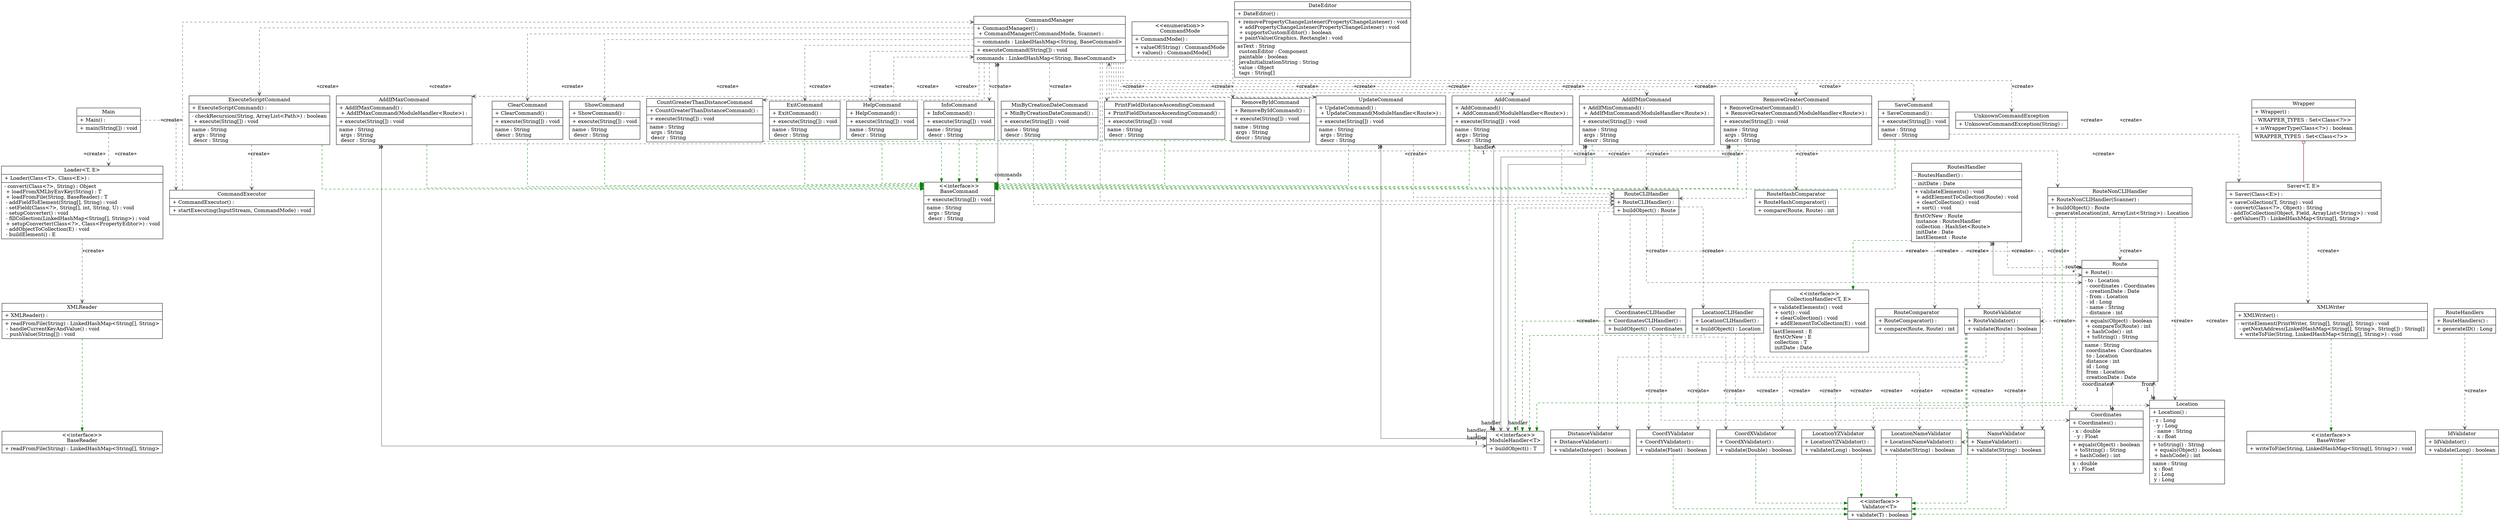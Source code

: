 digraph "src" {

splines  = ortho;
fontname = "Inconsolata";

node [colorscheme = ylgnbu4];
edge [colorscheme = dark28, dir = both];

AddCommand                         [shape = record, pos = "38.342,14.354!"   , label = "{ AddCommand | + AddCommand() : \l + AddCommand(ModuleHandler\<Route\>) : \l|+ execute(String[]) : void\l| name : String\l  args : String\l  descr : String\l }"];
AddIfMaxCommand                    [shape = record, pos = "28.620,14.354!"   , label = "{ AddIfMaxCommand | + AddIfMaxCommand() : \l + AddIfMaxCommand(ModuleHandler\<Route\>) : \l|+ execute(String[]) : void\l| name : String\l  args : String\l  descr : String\l }"];
AddIfMinCommand                    [shape = record, pos = "33.509,14.354!"   , label = "{ AddIfMinCommand | + AddIfMinCommand() : \l + AddIfMinCommand(ModuleHandler\<Route\>) : \l|+ execute(String[]) : void\l| name : String\l  args : String\l  descr : String\l }"];
BaseCommand                        [shape = record, pos = "76.690,19.736!"   , label = "{ \<\<interface\>\>\nBaseCommand | + execute(String[]) : void\l| name : String\l  args : String\l  descr : String\l }"];
BaseReader                         [shape = record, pos = "47.204,33.979!"   , label = "{ \<\<interface\>\>\nBaseReader | + readFromFile(String) : LinkedHashMap\<String[], String\>\l }"];
BaseWriter                         [shape = record, pos = "92.827,33.979!"   , label = "{ \<\<interface\>\>\nBaseWriter | + writeToFile(String, LinkedHashMap\<String[], String\>) : void\l }"];
ClearCommand                       [shape = record, pos = "80.262,14.021!"   , label = "{ ClearCommand | + ClearCommand() : \l|+ execute(String[]) : void\l| name : String\l  descr : String\l }"];
"CollectionHandler<T, E>"          [shape = record, pos = "14.130,20.403!"   , label = "{ \<\<interface\>\>\nCollectionHandler\<T, E\> | + validateElements() : void\l + sort() : void\l + clearCollection() : void\l + addElementToCollection(E) : void\l| lastElement : E\l  firstOrNew : E\l  collection : T\l  initDate : Date\l }"];
CommandExecutor                    [shape = record, pos = "40.741,19.403!"   , label = "{ CommandExecutor | + CommandExecutor() : \l|+ startExecuting(InputStream, CommandMode) : void\l }"];
CommandManager                     [shape = record, pos = "57.589,10.125!"   , label = "{ CommandManager | + CommandManager() : \l + CommandManager(CommandMode, Scanner) : \l|~ commands : LinkedHashMap\<String, BaseCommand\>\l|+ executeCommand(String[]) : void\l| commands : LinkedHashMap\<String, BaseCommand\>\l }"];
CommandMode                        [shape = record, pos = "4.250,4.486!"     , label = "{ \<\<enumeration\>\>\nCommandMode | + CommandMode() : \l|+ valueOf(String) : CommandMode\l + values() : CommandMode[]\l }"];
CoordXValidator                    [shape = record, pos = "9.028,34.167!"    , label = "{ CoordXValidator | + CoordXValidator() : \l|+ validate(Double) : boolean\l }"];
CoordYValidator                    [shape = record, pos = "3.112,34.167!"    , label = "{ CoordYValidator | + CoordYValidator() : \l|+ validate(Float) : boolean\l }"];
Coordinates                        [shape = record, pos = "-0.596,35.208!"   , label = "{ Coordinates | + Coordinates() : \l|- x : double\l - y : Float\l|+ equals(Object) : boolean\l + toString() : String\l + hashCode() : int\l| x : double\l  y : Float\l }"];
CoordinatesCLIHandler              [shape = record, pos = "14.589,26.750!"   , label = "{ CoordinatesCLIHandler | + CoordinatesCLIHandler() : \l|+ buildObject() : Coordinates\l }"];
CountGreaterThanDistanceCommand    [shape = record, pos = "56.776,14.188!"   , label = "{ CountGreaterThanDistanceCommand | + CountGreaterThanDistanceCommand() : \l|+ execute(String[]) : void\l| name : String\l  args : String\l  descr : String\l }"];
DateEditor                         [shape = record, pos = "-2.431,4.486!"    , label = "{ DateEditor | + DateEditor() : \l|+ removePropertyChangeListener(PropertyChangeListener) : void\l + addPropertyChangeListener(PropertyChangeListener) : void\l + supportsCustomEditor() : boolean\l + paintValue(Graphics, Rectangle) : void\l| asText : String\l  customEditor : Component\l  paintable : boolean\l  javaInitializationString : String\l  value : Object\l  tags : String[]\l }"];
DistanceValidator                  [shape = record, pos = "18.089,26.750!"   , label = "{ DistanceValidator | + DistanceValidator() : \l|+ validate(Integer) : boolean\l }"];
ExecuteScriptCommand               [shape = record, pos = "51.582,14.354!"   , label = "{ ExecuteScriptCommand | + ExecuteScriptCommand() : \l|- checkRecursion(String, ArrayList\<Path\>) : boolean\l + execute(String[]) : void\l| name : String\l  args : String\l  descr : String\l }"];
ExitCommand                        [shape = record, pos = "87.304,14.021!"   , label = "{ ExitCommand | + ExitCommand() : \l|+ execute(String[]) : void\l| name : String\l  descr : String\l }"];
HelpCommand                        [shape = record, pos = "75.115,7.069!"    , label = "{ HelpCommand | + HelpCommand() : \l|+ execute(String[]) : void\l| name : String\l  descr : String\l }"];
IdValidator                        [shape = record, pos = "77.037,34.167!"   , label = "{ IdValidator | + IdValidator() : \l|+ validate(Long) : boolean\l }"];
InfoCommand                        [shape = record, pos = "66.943,14.021!"   , label = "{ InfoCommand | + InfoCommand() : \l|+ execute(String[]) : void\l| name : String\l  descr : String\l }"];
"Loader<T, E>"                     [shape = record, pos = "47.176,20.903!"   , label = "{ Loader\<T, E\> | + Loader(Class\<T\>, Class\<E\>) : \l|- convert(Class\<?\>, String) : Object\l + loadFromXMLbyEnvKey(String) : T\l + loadFromFile(String, BaseReader) : T\l - addFieldToElement(String[], String) : void\l - setField(Class\<?\>, String[], int, String, U) : void\l - setupConverter() : void\l - fillCollection(LinkedHashMap\<String[], String\>) : void\l + setupConverter(Class\<?\>, Class\<PropertyEditor\>) : void\l - addObjectToCollection(E) : void\l - buildElement() : E\l }"];
Location                           [shape = record, pos = "6.056,35.875!"    , label = "{ Location | + Location() : \l|- z : Long\l - y : Long\l - name : String\l - x : float\l|+ toString() : String\l + equals(Object) : boolean\l + hashCode() : int\l| name : String\l  x : float\l  z : Long\l  y : Long\l }"];
LocationCLIHandler                 [shape = record, pos = "21.237,26.750!"   , label = "{ LocationCLIHandler | + LocationCLIHandler() : \l|+ buildObject() : Location\l }"];
LocationNameValidator              [shape = record, pos = "73.537,34.167!"   , label = "{ LocationNameValidator | + LocationNameValidator() : \l|+ validate(String) : boolean\l }"];
LocationYZValidator                [shape = record, pos = "14.738,34.167!"   , label = "{ LocationYZValidator | + LocationYZValidator() : \l|+ validate(Long) : boolean\l }"];
Main                               [shape = record, pos = "48.998,13.667!"   , label = "{ Main | + Main() : \l|+ main(String[]) : void\l }"];
MinByCreationDateCommand           [shape = record, pos = "72.665,14.021!"   , label = "{ MinByCreationDateCommand | + MinByCreationDateCommand() : \l|+ execute(String[]) : void\l| name : String\l  descr : String\l }"];
"ModuleHandler<T>"                 [shape = record, pos = "26.875,33.979!"   , label = "{ \<\<interface\>\>\nModuleHandler\<T\> | + buildObject() : T\l }"];
NameValidator                      [shape = record, pos = "11.513,26.750!"   , label = "{ NameValidator | + NameValidator() : \l|+ validate(String) : boolean\l }"];
PrintFieldDistanceAscendingCommand [shape = record, pos = "61.790,14.021!"   , label = "{ PrintFieldDistanceAscendingCommand | + PrintFieldDistanceAscendingCommand() : \l|+ execute(String[]) : void\l| name : String\l  descr : String\l }"];
RemoveByIdCommand                  [shape = record, pos = "76.832,14.188!"   , label = "{ RemoveByIdCommand | + RemoveByIdCommand() : \l|+ execute(String[]) : void\l| name : String\l  args : String\l  descr : String\l }"];
RemoveGreaterCommand               [shape = record, pos = "43.595,14.354!"   , label = "{ RemoveGreaterCommand | + RemoveGreaterCommand() : \l + RemoveGreaterCommand(ModuleHandler\<Route\>) : \l|+ execute(String[]) : void\l| name : String\l  args : String\l  descr : String\l }"];
Route                              [shape = record, pos = "3.326,29.625!"    , label = "{ Route | + Route() : \l|- to : Location\l - coordinates : Coordinates\l - creationDate : Date\l - from : Location\l - id : Long\l - name : String\l - distance : int\l|+ equals(Object) : boolean\l + compareTo(Route) : int\l + hashCode() : int\l + toString() : String\l| name : String\l  coordinates : Coordinates\l  to : Location\l  distance : int\l  id : Long\l  from : Location\l  creationDate : Date\l }"];
RouteCLIHandler                    [shape = record, pos = "22.310,19.403!"   , label = "{ RouteCLIHandler | + RouteCLIHandler() : \l|+ buildObject() : Route\l }"];
RouteComparator                    [shape = record, pos = "10.908,19.403!"   , label = "{ RouteComparator | + RouteComparator() : \l|+ compare(Route, Route) : int\l }"];
RouteHandlers                      [shape = record, pos = "77.218,26.750!"   , label = "{ RouteHandlers | + RouteHandlers() : \l|+ generateID() : Long\l }"];
RouteHashComparator                [shape = record, pos = "31.956,19.403!"   , label = "{ RouteHashComparator | + RouteHashComparator() : \l|+ compare(Route, Route) : int\l }"];
RouteNonCLIHandler                 [shape = record, pos = "1.456,13.833!"    , label = "{ RouteNonCLIHandler | + RouteNonCLIHandler(Scanner) : \l|+ buildObject() : Route\l - generateLocation(int, ArrayList\<String\>) : Location\l }"];
RouteValidator                     [shape = record, pos = "1.800,19.403!"    , label = "{ RouteValidator | + RouteValidator() : \l|+ validate(Route) : boolean\l }"];
RoutesHandler                      [shape = record, pos = "6.664,15.208!"    , label = "{ RoutesHandler | - RoutesHandler() : \l|- initDate : Date\l|+ validateElements() : void\l + addElementToCollection(Route) : void\l + clearCollection() : void\l + sort() : void\l| firstOrNew : Route\l  instance : RoutesHandler\l  collection : HashSet\<Route\>\l  initDate : Date\l  lastElement : Route\l }"];
SaveCommand                        [shape = record, pos = "90.165,14.021!"   , label = "{ SaveCommand | + SaveCommand() : \l|+ execute(String[]) : void\l| name : String\l  descr : String\l }"];
"Saver<T, E>"                      [shape = record, pos = "92.994,19.903!"   , label = "{ Saver\<T, E\> | + Saver(Class\<E\>) : \l|+ saveCollection(T, String) : void\l - convert(Class\<?\>, Object) : String\l - addToCollection(Object, Field, ArrayList\<String\>) : void\l - getValues(T) : LinkedHashMap\<String[], String\>\l }"];
ShowCommand                        [shape = record, pos = "69.804,14.021!"   , label = "{ ShowCommand | + ShowCommand() : \l|+ execute(String[]) : void\l| name : String\l  descr : String\l }"];
UnknownCommandException            [shape = record, pos = "83.123,13.479!"   , label = "{ UnknownCommandException | + UnknownCommandException(String) : \l }"];
UpdateCommand                      [shape = record, pos = "23.925,14.354!"   , label = "{ UpdateCommand | + UpdateCommand() : \l + UpdateCommand(ModuleHandler\<Route\>) : \l|+ execute(String[]) : void\l| name : String\l  args : String\l  descr : String\l }"];
"Validator<T>"                     [shape = record, pos = "12.266,37.472!"   , label = "{ \<\<interface\>\>\nValidator\<T\> | + validate(T) : boolean\l }"];
Wrapper                            [shape = record, pos = "94.405,14.042!"   , label = "{ Wrapper | + Wrapper() : \l|- WRAPPER_TYPES : Set\<Class\<?\>\>\l|+ isWrapperType(Class\<?\>) : boolean\l| WRAPPER_TYPES : Set\<Class\<?\>\>\l }"];
XMLReader                          [shape = record, pos = "47.204,27.083!"   , label = "{ XMLReader | + XMLReader() : \l|+ readFromFile(String) : LinkedHashMap\<String[], String\>\l - handleCurrentKeyAndValue() : void\l - pushValue(String[]) : void\l }"];
XMLWriter                          [shape = record, pos = "92.397,27.083!"   , label = "{ XMLWriter | + XMLWriter() : \l|- writeElement(PrintWriter, String[], String[], String) : void\l - getNextAddress(LinkedHashMap\<String[], String\>, String[]) : String[]\l + writeToFile(String, LinkedHashMap\<String[], String\>) : void\l }"];

AddCommand                         -> BaseCommand                        [color = "#008200", style = dashed, arrowtail = none    , arrowhead = normal  , taillabel = "", label = "", headlabel = ""];
AddCommand                         -> "ModuleHandler<T>"                 [color = "#595959", style = solid , arrowtail = diamond , arrowhead = vee     , taillabel = "1", label = "", headlabel = "handler\n1"];
AddCommand                         -> RouteCLIHandler                    [color = "#595959", style = dashed, arrowtail = none    , arrowhead = vee     , taillabel = "", label = "«create»", headlabel = ""];
AddIfMaxCommand                    -> BaseCommand                        [color = "#008200", style = dashed, arrowtail = none    , arrowhead = normal  , taillabel = "", label = "", headlabel = ""];
AddIfMaxCommand                    -> "ModuleHandler<T>"                 [color = "#595959", style = solid , arrowtail = diamond , arrowhead = vee     , taillabel = "1", label = "", headlabel = "handler\n1"];
AddIfMaxCommand                    -> RouteCLIHandler                    [color = "#595959", style = dashed, arrowtail = none    , arrowhead = vee     , taillabel = "", label = "«create»", headlabel = ""];
AddIfMinCommand                    -> BaseCommand                        [color = "#008200", style = dashed, arrowtail = none    , arrowhead = normal  , taillabel = "", label = "", headlabel = ""];
AddIfMinCommand                    -> "ModuleHandler<T>"                 [color = "#595959", style = solid , arrowtail = diamond , arrowhead = vee     , taillabel = "1", label = "", headlabel = "handler\n1"];
AddIfMinCommand                    -> RouteCLIHandler                    [color = "#595959", style = dashed, arrowtail = none    , arrowhead = vee     , taillabel = "", label = "«create»", headlabel = ""];
ClearCommand                       -> BaseCommand                        [color = "#008200", style = dashed, arrowtail = none    , arrowhead = normal  , taillabel = "", label = "", headlabel = ""];
CommandExecutor                    -> CommandManager                     [color = "#595959", style = dashed, arrowtail = none    , arrowhead = vee     , taillabel = "", label = "«create»", headlabel = ""];
CommandManager                     -> AddCommand                         [color = "#595959", style = dashed, arrowtail = none    , arrowhead = vee     , taillabel = "", label = "«create»", headlabel = ""];
CommandManager                     -> AddIfMaxCommand                    [color = "#595959", style = dashed, arrowtail = none    , arrowhead = vee     , taillabel = "", label = "«create»", headlabel = ""];
CommandManager                     -> AddIfMinCommand                    [color = "#595959", style = dashed, arrowtail = none    , arrowhead = vee     , taillabel = "", label = "«create»", headlabel = ""];
CommandManager                     -> BaseCommand                        [color = "#595959", style = solid , arrowtail = diamond , arrowhead = vee     , taillabel = "1", label = "", headlabel = "commands\n*"];
CommandManager                     -> ClearCommand                       [color = "#595959", style = dashed, arrowtail = none    , arrowhead = vee     , taillabel = "", label = "«create»", headlabel = ""];
CommandManager                     -> CountGreaterThanDistanceCommand    [color = "#595959", style = dashed, arrowtail = none    , arrowhead = vee     , taillabel = "", label = "«create»", headlabel = ""];
CommandManager                     -> ExecuteScriptCommand               [color = "#595959", style = dashed, arrowtail = none    , arrowhead = vee     , taillabel = "", label = "«create»", headlabel = ""];
CommandManager                     -> ExitCommand                        [color = "#595959", style = dashed, arrowtail = none    , arrowhead = vee     , taillabel = "", label = "«create»", headlabel = ""];
CommandManager                     -> HelpCommand                        [color = "#595959", style = dashed, arrowtail = none    , arrowhead = vee     , taillabel = "", label = "«create»", headlabel = ""];
CommandManager                     -> InfoCommand                        [color = "#595959", style = dashed, arrowtail = none    , arrowhead = vee     , taillabel = "", label = "«create»", headlabel = ""];
CommandManager                     -> MinByCreationDateCommand           [color = "#595959", style = dashed, arrowtail = none    , arrowhead = vee     , taillabel = "", label = "«create»", headlabel = ""];
CommandManager                     -> PrintFieldDistanceAscendingCommand [color = "#595959", style = dashed, arrowtail = none    , arrowhead = vee     , taillabel = "", label = "«create»", headlabel = ""];
CommandManager                     -> RemoveByIdCommand                  [color = "#595959", style = dashed, arrowtail = none    , arrowhead = vee     , taillabel = "", label = "«create»", headlabel = ""];
CommandManager                     -> RemoveGreaterCommand               [color = "#595959", style = dashed, arrowtail = none    , arrowhead = vee     , taillabel = "", label = "«create»", headlabel = ""];
CommandManager                     -> RouteCLIHandler                    [color = "#595959", style = dashed, arrowtail = none    , arrowhead = vee     , taillabel = "", label = "«create»", headlabel = ""];
CommandManager                     -> RouteNonCLIHandler                 [color = "#595959", style = dashed, arrowtail = none    , arrowhead = vee     , taillabel = "", label = "«create»", headlabel = ""];
CommandManager                     -> SaveCommand                        [color = "#595959", style = dashed, arrowtail = none    , arrowhead = vee     , taillabel = "", label = "«create»", headlabel = ""];
CommandManager                     -> ShowCommand                        [color = "#595959", style = dashed, arrowtail = none    , arrowhead = vee     , taillabel = "", label = "«create»", headlabel = ""];
CommandManager                     -> UnknownCommandException            [color = "#595959", style = dashed, arrowtail = none    , arrowhead = vee     , taillabel = "", label = "«create»", headlabel = ""];
CommandManager                     -> UpdateCommand                      [color = "#595959", style = dashed, arrowtail = none    , arrowhead = vee     , taillabel = "", label = "«create»", headlabel = ""];
CoordXValidator                    -> "Validator<T>"                     [color = "#008200", style = dashed, arrowtail = none    , arrowhead = normal  , taillabel = "", label = "", headlabel = ""];
CoordYValidator                    -> "Validator<T>"                     [color = "#008200", style = dashed, arrowtail = none    , arrowhead = normal  , taillabel = "", label = "", headlabel = ""];
CoordinatesCLIHandler              -> CoordXValidator                    [color = "#595959", style = dashed, arrowtail = none    , arrowhead = vee     , taillabel = "", label = "«create»", headlabel = ""];
CoordinatesCLIHandler              -> CoordYValidator                    [color = "#595959", style = dashed, arrowtail = none    , arrowhead = vee     , taillabel = "", label = "«create»", headlabel = ""];
CoordinatesCLIHandler              -> Coordinates                        [color = "#595959", style = dashed, arrowtail = none    , arrowhead = vee     , taillabel = "", label = "«create»", headlabel = ""];
CoordinatesCLIHandler              -> "ModuleHandler<T>"                 [color = "#008200", style = dashed, arrowtail = none    , arrowhead = normal  , taillabel = "", label = "", headlabel = ""];
CountGreaterThanDistanceCommand    -> BaseCommand                        [color = "#008200", style = dashed, arrowtail = none    , arrowhead = normal  , taillabel = "", label = "", headlabel = ""];
DistanceValidator                  -> "Validator<T>"                     [color = "#008200", style = dashed, arrowtail = none    , arrowhead = normal  , taillabel = "", label = "", headlabel = ""];
ExecuteScriptCommand               -> BaseCommand                        [color = "#008200", style = dashed, arrowtail = none    , arrowhead = normal  , taillabel = "", label = "", headlabel = ""];
ExecuteScriptCommand               -> CommandExecutor                    [color = "#595959", style = dashed, arrowtail = none    , arrowhead = vee     , taillabel = "", label = "«create»", headlabel = ""];
ExitCommand                        -> BaseCommand                        [color = "#008200", style = dashed, arrowtail = none    , arrowhead = normal  , taillabel = "", label = "", headlabel = ""];
HelpCommand                        -> BaseCommand                        [color = "#008200", style = dashed, arrowtail = none    , arrowhead = normal  , taillabel = "", label = "", headlabel = ""];
HelpCommand                        -> CommandManager                     [color = "#595959", style = dashed, arrowtail = none    , arrowhead = vee     , taillabel = "", label = "«create»", headlabel = ""];
IdValidator                        -> "Validator<T>"                     [color = "#008200", style = dashed, arrowtail = none    , arrowhead = normal  , taillabel = "", label = "", headlabel = ""];
InfoCommand                        -> BaseCommand                        [color = "#008200", style = dashed, arrowtail = none    , arrowhead = normal  , taillabel = "", label = "", headlabel = ""];
"Loader<T, E>"                     -> XMLReader                          [color = "#595959", style = dashed, arrowtail = none    , arrowhead = vee     , taillabel = "", label = "«create»", headlabel = ""];
LocationCLIHandler                 -> Location                           [color = "#595959", style = dashed, arrowtail = none    , arrowhead = vee     , taillabel = "", label = "«create»", headlabel = ""];
LocationCLIHandler                 -> LocationNameValidator              [color = "#595959", style = dashed, arrowtail = none    , arrowhead = vee     , taillabel = "", label = "«create»", headlabel = ""];
LocationCLIHandler                 -> LocationYZValidator                [color = "#595959", style = dashed, arrowtail = none    , arrowhead = vee     , taillabel = "", label = "«create»", headlabel = ""];
LocationCLIHandler                 -> "ModuleHandler<T>"                 [color = "#008200", style = dashed, arrowtail = none    , arrowhead = normal  , taillabel = "", label = "", headlabel = ""];
LocationNameValidator              -> "Validator<T>"                     [color = "#008200", style = dashed, arrowtail = none    , arrowhead = normal  , taillabel = "", label = "", headlabel = ""];
LocationYZValidator                -> "Validator<T>"                     [color = "#008200", style = dashed, arrowtail = none    , arrowhead = normal  , taillabel = "", label = "", headlabel = ""];
Main                               -> CommandExecutor                    [color = "#595959", style = dashed, arrowtail = none    , arrowhead = vee     , taillabel = "", label = "«create»", headlabel = ""];
Main                               -> "Loader<T, E>"                     [color = "#595959", style = dashed, arrowtail = none    , arrowhead = vee     , taillabel = "", label = "«create»", headlabel = ""];
MinByCreationDateCommand           -> BaseCommand                        [color = "#008200", style = dashed, arrowtail = none    , arrowhead = normal  , taillabel = "", label = "", headlabel = ""];
NameValidator                      -> "Validator<T>"                     [color = "#008200", style = dashed, arrowtail = none    , arrowhead = normal  , taillabel = "", label = "", headlabel = ""];
PrintFieldDistanceAscendingCommand -> BaseCommand                        [color = "#008200", style = dashed, arrowtail = none    , arrowhead = normal  , taillabel = "", label = "", headlabel = ""];
RemoveByIdCommand                  -> BaseCommand                        [color = "#008200", style = dashed, arrowtail = none    , arrowhead = normal  , taillabel = "", label = "", headlabel = ""];
RemoveGreaterCommand               -> BaseCommand                        [color = "#008200", style = dashed, arrowtail = none    , arrowhead = normal  , taillabel = "", label = "", headlabel = ""];
RemoveGreaterCommand               -> "ModuleHandler<T>"                 [color = "#595959", style = solid , arrowtail = diamond , arrowhead = vee     , taillabel = "1", label = "", headlabel = "handler\n1"];
RemoveGreaterCommand               -> RouteCLIHandler                    [color = "#595959", style = dashed, arrowtail = none    , arrowhead = vee     , taillabel = "", label = "«create»", headlabel = ""];
RemoveGreaterCommand               -> RouteHashComparator                [color = "#595959", style = dashed, arrowtail = none    , arrowhead = vee     , taillabel = "", label = "«create»", headlabel = ""];
Route                              -> Coordinates                        [color = "#595959", style = solid , arrowtail = diamond , arrowhead = vee     , taillabel = "1", label = "", headlabel = "coordinates\n1"];
Route                              -> Location                           [color = "#595959", style = solid , arrowtail = diamond , arrowhead = vee     , taillabel = "1", label = "", headlabel = "from\n1"];
RouteCLIHandler                    -> CoordinatesCLIHandler              [color = "#595959", style = dashed, arrowtail = none    , arrowhead = vee     , taillabel = "", label = "«create»", headlabel = ""];
RouteCLIHandler                    -> DistanceValidator                  [color = "#595959", style = dashed, arrowtail = none    , arrowhead = vee     , taillabel = "", label = "«create»", headlabel = ""];
RouteCLIHandler                    -> LocationCLIHandler                 [color = "#595959", style = dashed, arrowtail = none    , arrowhead = vee     , taillabel = "", label = "«create»", headlabel = ""];
RouteCLIHandler                    -> "ModuleHandler<T>"                 [color = "#008200", style = dashed, arrowtail = none    , arrowhead = normal  , taillabel = "", label = "", headlabel = ""];
RouteCLIHandler                    -> NameValidator                      [color = "#595959", style = dashed, arrowtail = none    , arrowhead = vee     , taillabel = "", label = "«create»", headlabel = ""];
RouteCLIHandler                    -> Route                              [color = "#595959", style = dashed, arrowtail = none    , arrowhead = vee     , taillabel = "", label = "«create»", headlabel = ""];
RouteHandlers                      -> IdValidator                        [color = "#595959", style = dashed, arrowtail = none    , arrowhead = vee     , taillabel = "", label = "«create»", headlabel = ""];
RouteNonCLIHandler                 -> Coordinates                        [color = "#595959", style = dashed, arrowtail = none    , arrowhead = vee     , taillabel = "", label = "«create»", headlabel = ""];
RouteNonCLIHandler                 -> Location                           [color = "#595959", style = dashed, arrowtail = none    , arrowhead = vee     , taillabel = "", label = "«create»", headlabel = ""];
RouteNonCLIHandler                 -> "ModuleHandler<T>"                 [color = "#008200", style = dashed, arrowtail = none    , arrowhead = normal  , taillabel = "", label = "", headlabel = ""];
RouteNonCLIHandler                 -> Route                              [color = "#595959", style = dashed, arrowtail = none    , arrowhead = vee     , taillabel = "", label = "«create»", headlabel = ""];
RouteNonCLIHandler                 -> RouteValidator                     [color = "#595959", style = dashed, arrowtail = none    , arrowhead = vee     , taillabel = "", label = "«create»", headlabel = ""];
RouteValidator                     -> CoordXValidator                    [color = "#595959", style = dashed, arrowtail = none    , arrowhead = vee     , taillabel = "", label = "«create»", headlabel = ""];
RouteValidator                     -> CoordYValidator                    [color = "#595959", style = dashed, arrowtail = none    , arrowhead = vee     , taillabel = "", label = "«create»", headlabel = ""];
RouteValidator                     -> DistanceValidator                  [color = "#595959", style = dashed, arrowtail = none    , arrowhead = vee     , taillabel = "", label = "«create»", headlabel = ""];
RouteValidator                     -> LocationNameValidator              [color = "#595959", style = dashed, arrowtail = none    , arrowhead = vee     , taillabel = "", label = "«create»", headlabel = ""];
RouteValidator                     -> LocationYZValidator                [color = "#595959", style = dashed, arrowtail = none    , arrowhead = vee     , taillabel = "", label = "«create»", headlabel = ""];
RouteValidator                     -> NameValidator                      [color = "#595959", style = dashed, arrowtail = none    , arrowhead = vee     , taillabel = "", label = "«create»", headlabel = ""];
RouteValidator                     -> "Validator<T>"                     [color = "#008200", style = dashed, arrowtail = none    , arrowhead = normal  , taillabel = "", label = "", headlabel = ""];
RoutesHandler                      -> "CollectionHandler<T, E>"          [color = "#008200", style = dashed, arrowtail = none    , arrowhead = normal  , taillabel = "", label = "", headlabel = ""];
RoutesHandler                      -> Route                              [color = "#595959", style = dashed, arrowtail = none    , arrowhead = vee     , taillabel = "", label = "«create»", headlabel = ""];
RoutesHandler                      -> Route                              [color = "#595959", style = solid , arrowtail = diamond , arrowhead = vee     , taillabel = "1", label = "", headlabel = "routes\n*"];
RoutesHandler                      -> RouteComparator                    [color = "#595959", style = dashed, arrowtail = none    , arrowhead = vee     , taillabel = "", label = "«create»", headlabel = ""];
RoutesHandler                      -> RouteValidator                     [color = "#595959", style = dashed, arrowtail = none    , arrowhead = vee     , taillabel = "", label = "«create»", headlabel = ""];
SaveCommand                        -> BaseCommand                        [color = "#008200", style = dashed, arrowtail = none    , arrowhead = normal  , taillabel = "", label = "", headlabel = ""];
SaveCommand                        -> "Saver<T, E>"                      [color = "#595959", style = dashed, arrowtail = none    , arrowhead = vee     , taillabel = "", label = "«create»", headlabel = ""];
"Saver<T, E>"                      -> XMLWriter                          [color = "#595959", style = dashed, arrowtail = none    , arrowhead = vee     , taillabel = "", label = "«create»", headlabel = ""];
ShowCommand                        -> BaseCommand                        [color = "#008200", style = dashed, arrowtail = none    , arrowhead = normal  , taillabel = "", label = "", headlabel = ""];
UpdateCommand                      -> BaseCommand                        [color = "#008200", style = dashed, arrowtail = none    , arrowhead = normal  , taillabel = "", label = "", headlabel = ""];
UpdateCommand                      -> CommandManager                     [color = "#595959", style = dashed, arrowtail = none    , arrowhead = vee     , taillabel = "", label = "«create»", headlabel = ""];
UpdateCommand                      -> "ModuleHandler<T>"                 [color = "#595959", style = solid , arrowtail = diamond , arrowhead = vee     , taillabel = "1", label = "", headlabel = "handler\n1"];
UpdateCommand                      -> RouteCLIHandler                    [color = "#595959", style = dashed, arrowtail = none    , arrowhead = vee     , taillabel = "", label = "«create»", headlabel = ""];
Wrapper                            -> "Saver<T, E>"                      [color = "#820000", style = solid , arrowtail = odot    , arrowhead = none    , taillabel = "", label = "", headlabel = ""];
XMLReader                          -> BaseReader                         [color = "#008200", style = dashed, arrowtail = none    , arrowhead = normal  , taillabel = "", label = "", headlabel = ""];
XMLWriter                          -> BaseWriter                         [color = "#008200", style = dashed, arrowtail = none    , arrowhead = normal  , taillabel = "", label = "", headlabel = ""];

}
